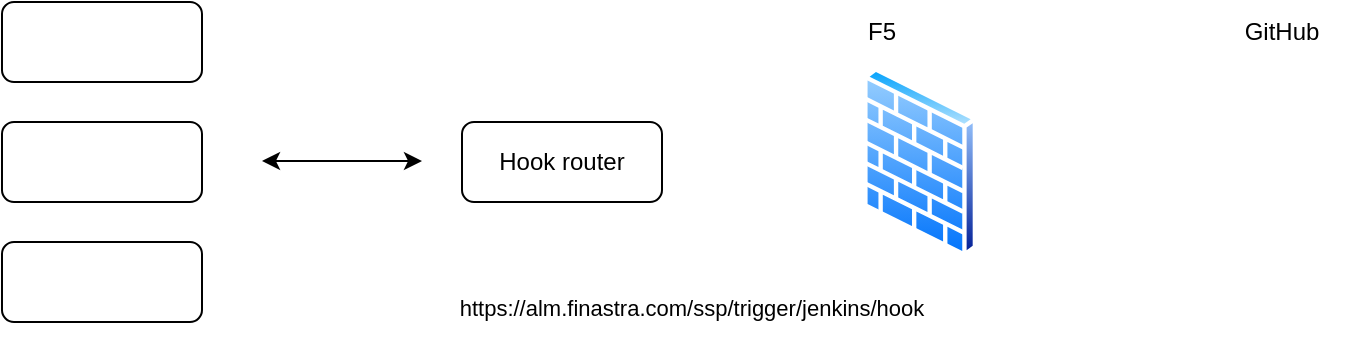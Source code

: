 <mxfile version="22.1.1" type="github">
  <diagram name="Page-1" id="0ocIiy8XSYzDtpNccgzG">
    <mxGraphModel dx="954" dy="565" grid="1" gridSize="10" guides="1" tooltips="1" connect="1" arrows="1" fold="1" page="1" pageScale="1" pageWidth="827" pageHeight="1169" math="0" shadow="0">
      <root>
        <mxCell id="0" />
        <mxCell id="1" parent="0" />
        <mxCell id="nbGyXb_tnFNLy37C-eks-1" value="" style="rounded=1;whiteSpace=wrap;html=1;" vertex="1" parent="1">
          <mxGeometry x="60" y="220" width="100" height="40" as="geometry" />
        </mxCell>
        <mxCell id="nbGyXb_tnFNLy37C-eks-3" value="" style="image;aspect=fixed;perimeter=ellipsePerimeter;html=1;align=center;shadow=0;dashed=0;spacingTop=3;image=img/lib/active_directory/firewall.svg;" vertex="1" parent="1">
          <mxGeometry x="490" y="192.5" width="57.95" height="95" as="geometry" />
        </mxCell>
        <mxCell id="nbGyXb_tnFNLy37C-eks-4" value="Hook router" style="rounded=1;whiteSpace=wrap;html=1;" vertex="1" parent="1">
          <mxGeometry x="290" y="220" width="100" height="40" as="geometry" />
        </mxCell>
        <mxCell id="nbGyXb_tnFNLy37C-eks-5" value="" style="shape=image;html=1;verticalAlign=top;verticalLabelPosition=bottom;labelBackgroundColor=#ffffff;imageAspect=0;aspect=fixed;image=https://cdn1.iconfinder.com/data/icons/unicons-line-vol-3/24/github-128.png" vertex="1" parent="1">
          <mxGeometry x="660" y="200" width="80" height="80" as="geometry" />
        </mxCell>
        <mxCell id="nbGyXb_tnFNLy37C-eks-6" value="" style="rounded=1;whiteSpace=wrap;html=1;" vertex="1" parent="1">
          <mxGeometry x="60" y="280" width="100" height="40" as="geometry" />
        </mxCell>
        <mxCell id="nbGyXb_tnFNLy37C-eks-7" value="" style="rounded=1;whiteSpace=wrap;html=1;" vertex="1" parent="1">
          <mxGeometry x="60" y="160" width="100" height="40" as="geometry" />
        </mxCell>
        <mxCell id="nbGyXb_tnFNLy37C-eks-8" value="https://alm.finastra.com/ssp/trigger/jenkins/hook" style="text;html=1;strokeColor=none;fillColor=none;align=center;verticalAlign=middle;rounded=0;whiteSpace=wrap;fontSize=11;" vertex="1" parent="1">
          <mxGeometry x="340" y="287.5" width="130" height="50" as="geometry" />
        </mxCell>
        <mxCell id="nbGyXb_tnFNLy37C-eks-9" value="" style="endArrow=classic;startArrow=classic;html=1;rounded=0;" edge="1" parent="1">
          <mxGeometry width="50" height="50" relative="1" as="geometry">
            <mxPoint x="190" y="239.5" as="sourcePoint" />
            <mxPoint x="270" y="239.5" as="targetPoint" />
          </mxGeometry>
        </mxCell>
        <mxCell id="nbGyXb_tnFNLy37C-eks-10" value="GitHub" style="text;html=1;strokeColor=none;fillColor=none;align=center;verticalAlign=middle;whiteSpace=wrap;rounded=0;" vertex="1" parent="1">
          <mxGeometry x="670" y="160" width="60" height="30" as="geometry" />
        </mxCell>
        <mxCell id="nbGyXb_tnFNLy37C-eks-13" value="F5" style="text;html=1;strokeColor=none;fillColor=none;align=center;verticalAlign=middle;whiteSpace=wrap;rounded=0;" vertex="1" parent="1">
          <mxGeometry x="470" y="160" width="60" height="30" as="geometry" />
        </mxCell>
      </root>
    </mxGraphModel>
  </diagram>
</mxfile>
